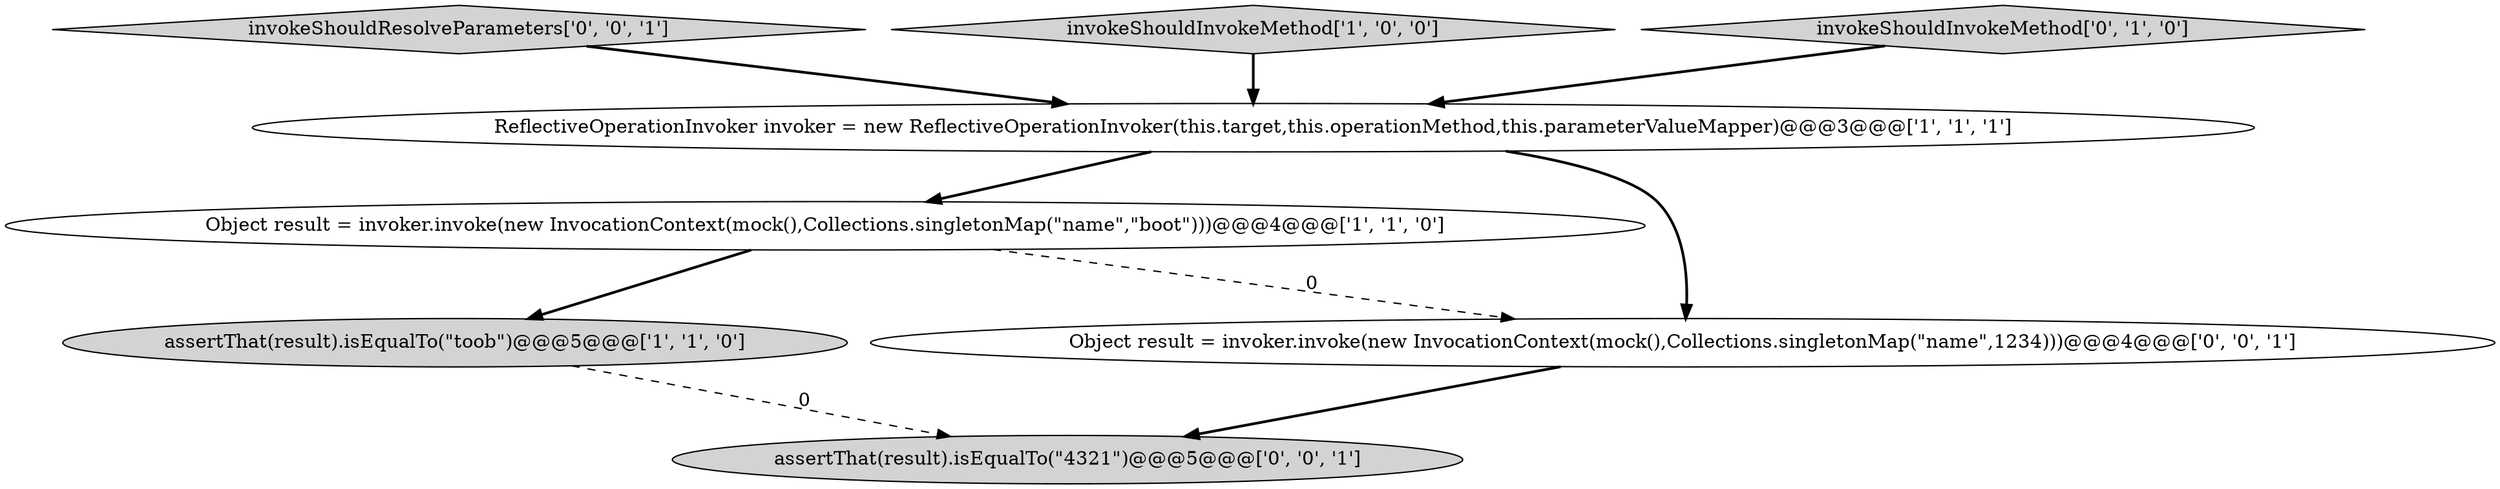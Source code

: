 digraph {
7 [style = filled, label = "invokeShouldResolveParameters['0', '0', '1']", fillcolor = lightgray, shape = diamond image = "AAA0AAABBB3BBB"];
2 [style = filled, label = "invokeShouldInvokeMethod['1', '0', '0']", fillcolor = lightgray, shape = diamond image = "AAA0AAABBB1BBB"];
4 [style = filled, label = "invokeShouldInvokeMethod['0', '1', '0']", fillcolor = lightgray, shape = diamond image = "AAA0AAABBB2BBB"];
0 [style = filled, label = "ReflectiveOperationInvoker invoker = new ReflectiveOperationInvoker(this.target,this.operationMethod,this.parameterValueMapper)@@@3@@@['1', '1', '1']", fillcolor = white, shape = ellipse image = "AAA0AAABBB1BBB"];
1 [style = filled, label = "assertThat(result).isEqualTo(\"toob\")@@@5@@@['1', '1', '0']", fillcolor = lightgray, shape = ellipse image = "AAA0AAABBB1BBB"];
3 [style = filled, label = "Object result = invoker.invoke(new InvocationContext(mock(),Collections.singletonMap(\"name\",\"boot\")))@@@4@@@['1', '1', '0']", fillcolor = white, shape = ellipse image = "AAA0AAABBB1BBB"];
6 [style = filled, label = "assertThat(result).isEqualTo(\"4321\")@@@5@@@['0', '0', '1']", fillcolor = lightgray, shape = ellipse image = "AAA0AAABBB3BBB"];
5 [style = filled, label = "Object result = invoker.invoke(new InvocationContext(mock(),Collections.singletonMap(\"name\",1234)))@@@4@@@['0', '0', '1']", fillcolor = white, shape = ellipse image = "AAA0AAABBB3BBB"];
0->3 [style = bold, label=""];
3->5 [style = dashed, label="0"];
2->0 [style = bold, label=""];
7->0 [style = bold, label=""];
5->6 [style = bold, label=""];
3->1 [style = bold, label=""];
1->6 [style = dashed, label="0"];
4->0 [style = bold, label=""];
0->5 [style = bold, label=""];
}
